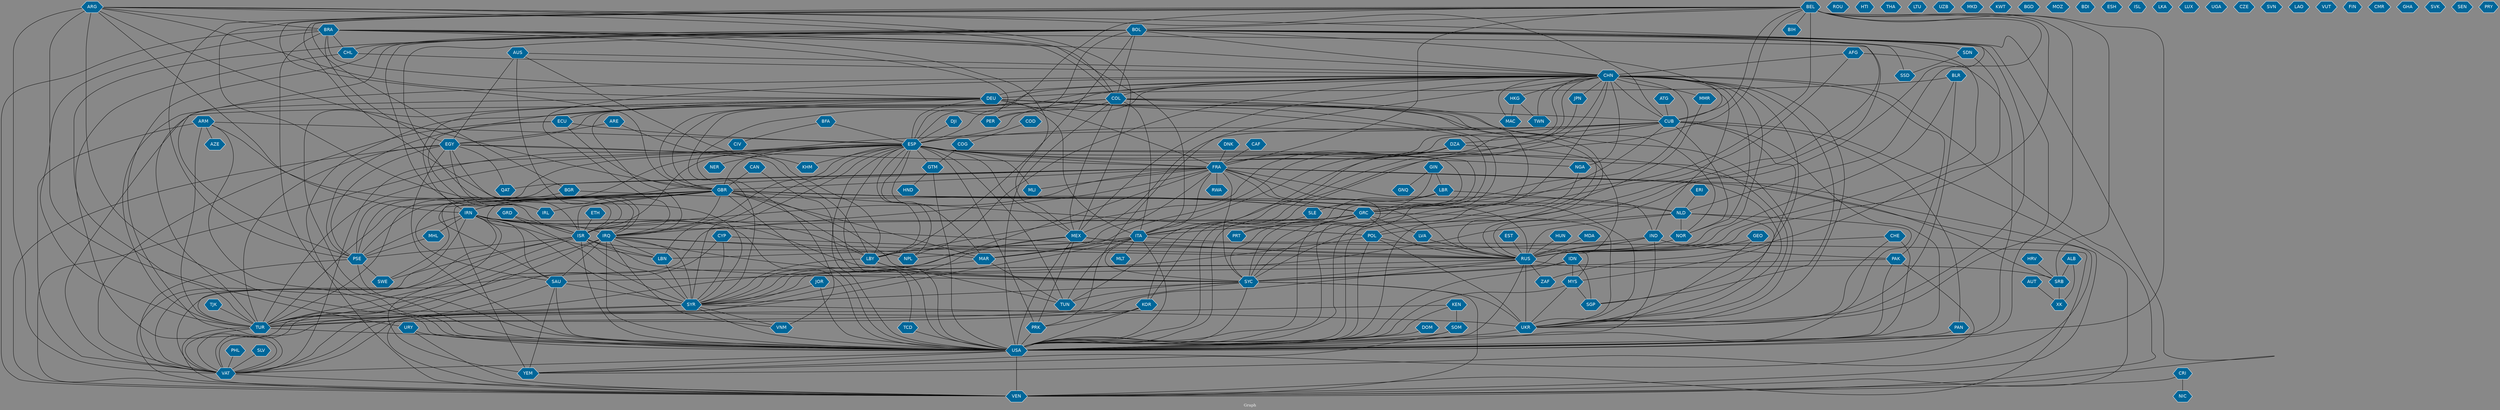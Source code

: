 // Countries together in item graph
graph {
	graph [bgcolor="#888888" fontcolor=white fontsize=12 label="Graph" outputorder=edgesfirst overlap=prism]
	node [color=white fillcolor="#006699" fontcolor=white fontname=Helvetica shape=hexagon style=filled]
	edge [arrowhead=open color=black fontcolor=white fontname=Courier fontsize=12]
		SYR [label=SYR]
		TUR [label=TUR]
		UKR [label=UKR]
		BRA [label=BRA]
		AFG [label=AFG]
		ARG [label=ARG]
		NER [label=NER]
		MAR [label=MAR]
		CHN [label=CHN]
		USA [label=USA]
		RUS [label=RUS]
		ISR [label=ISR]
		PSE [label=PSE]
		FRA [label=FRA]
		ITA [label=ITA]
		BOL [label=BOL]
		KEN [label=KEN]
		IDN [label=IDN]
		MYS [label=MYS]
		SAU [label=SAU]
		GRC [label=GRC]
		GBR [label=GBR]
		DEU [label=DEU]
		MEX [label=MEX]
		HKG [label=HKG]
		SOM [label=SOM]
		CRI [label=CRI]
		JOR [label=JOR]
		LBR [label=LBR]
		VAT [label=VAT]
		ROU [label=ROU]
		CAN [label=CAN]
		CHL [label=CHL]
		IRQ [label=IRQ]
		LBY [label=LBY]
		VNM [label=VNM]
		URY [label=URY]
		IRN [label=IRN]
		GIN [label=GIN]
		VEN [label=VEN]
		YEM [label=YEM]
		DNK [label=DNK]
		DZA [label=DZA]
		POL [label=POL]
		BLR [label=BLR]
		PAK [label=PAK]
		NPL [label=NPL]
		ESP [label=ESP]
		CUB [label=CUB]
		NLD [label=NLD]
		HTI [label=HTI]
		EGY [label=EGY]
		BEL [label=BEL]
		TUN [label=TUN]
		COL [label=COL]
		SRB [label=SRB]
		PRT [label=PRT]
		SYC [label=SYC]
		PRK [label=PRK]
		JPN [label=JPN]
		LBN [label=LBN]
		AUS [label=AUS]
		THA [label=THA]
		IRL [label=IRL]
		CYP [label=CYP]
		NOR [label=NOR]
		ZAF [label=ZAF]
		ECU [label=ECU]
		SLE [label=SLE]
		NIC [label=NIC]
		MAC [label=MAC]
		PHL [label=PHL]
		IND [label=IND]
		KOR [label=KOR]
		QAT [label=QAT]
		NGA [label=NGA]
		CHE [label=CHE]
		PER [label=PER]
		KHM [label=KHM]
		COG [label=COG]
		SDN [label=SDN]
		BFA [label=BFA]
		BIH [label=BIH]
		BGR [label=BGR]
		ARM [label=ARM]
		SWE [label=SWE]
		LVA [label=LVA]
		LTU [label=LTU]
		SGP [label=SGP]
		PAN [label=PAN]
		UZB [label=UZB]
		TWN [label=TWN]
		MLI [label=MLI]
		XK [label=XK]
		HUN [label=HUN]
		MKD [label=MKD]
		KWT [label=KWT]
		BGD [label=BGD]
		MOZ [label=MOZ]
		GTM [label=GTM]
		MHL [label=MHL]
		SLV [label=SLV]
		TCD [label=TCD]
		SSD [label=SSD]
		HND [label=HND]
		BDI [label=BDI]
		DOM [label=DOM]
		MLT [label=MLT]
		HRV [label=HRV]
		CAF [label=CAF]
		ARE [label=ARE]
		ESH [label=ESH]
		ETH [label=ETH]
		ISL [label=ISL]
		LKA [label=LKA]
		ERI [label=ERI]
		MDA [label=MDA]
		LUX [label=LUX]
		GEO [label=GEO]
		MMR [label=MMR]
		UGA [label=UGA]
		ATG [label=ATG]
		ALB [label=ALB]
		CZE [label=CZE]
		RWA [label=RWA]
		GNQ [label=GNQ]
		AUT [label=AUT]
		SVN [label=SVN]
		EST [label=EST]
		COD [label=COD]
		LAO [label=LAO]
		VUT [label=VUT]
		FIN [label=FIN]
		GRD [label=GRD]
		CMR [label=CMR]
		GHA [label=GHA]
		DJI [label=DJI]
		SVK [label=SVK]
		AZE [label=AZE]
		SEN [label=SEN]
		CIV [label=CIV]
		PRY [label=PRY]
		TJK [label=TJK]
			FRA -- MLI [weight=1]
			ISR -- SYC [weight=2]
			ARG -- COL [weight=1]
			IDN -- MYS [weight=5]
			COL -- VAT [weight=3]
			USA -- VAT [weight=8]
			GRC -- USA [weight=2]
			CHN -- NPL [weight=4]
			DEU -- POL [weight=2]
			ARG -- USA [weight=2]
			BRA -- ESP [weight=3]
			CAN -- GBR [weight=2]
			GRD -- SYR [weight=1]
			CHN -- MEX [weight=2]
			CHE -- USA [weight=4]
			HKG -- TWN [weight=1]
			IRN -- LBY [weight=1]
			CHN -- PRK [weight=1]
			LBY -- USA [weight=13]
			ARG -- DEU [weight=1]
			BEL -- PSE [weight=1]
			FRA -- YEM [weight=5]
			USA -- YEM [weight=11]
			DJI -- ESP [weight=2]
			TJK -- TUR [weight=1]
			ARG -- URY [weight=1]
			MEX -- PRK [weight=1]
			CAF -- FRA [weight=1]
			DEU -- IRL [weight=2]
			KOR -- PRK [weight=5]
			NGA -- USA [weight=2]
			KOR -- USA [weight=2]
			ESP -- SAU [weight=1]
			EGY -- PSE [weight=12]
			CHN -- IRQ [weight=2]
			ARG -- IRN [weight=2]
			ESP -- UKR [weight=3]
			CHN -- IND [weight=14]
			KOR -- VAT [weight=1]
			COL -- ITA [weight=1]
			DZA -- MAR [weight=1]
			NLD -- UKR [weight=3]
			BEL -- BGR [weight=1]
			SYC -- UKR [weight=4]
			BEL -- CUB [weight=1]
			LBN -- SYR [weight=12]
			RUS -- SRB [weight=3]
			ESP -- SYR [weight=3]
			CHN -- FRA [weight=2]
			GRC -- UKR [weight=1]
			CUB -- VAT [weight=10]
			BOL -- VAT [weight=7]
			ARE -- LBY [weight=2]
			KEN -- USA [weight=1]
			CHL -- VAT [weight=1]
			IRN -- RUS [weight=7]
			BOL -- CHN [weight=4]
			GBR -- SWE [weight=1]
			DEU -- GRC [weight=31]
			CHN -- ITA [weight=2]
			NLD -- USA [weight=1]
			FRA -- SYR [weight=6]
			MEX -- USA [weight=15]
			IRQ -- SYC [weight=2]
			SOM -- USA [weight=4]
			LBR -- NLD [weight=1]
			FRA -- RUS [weight=10]
			GBR -- RUS [weight=7]
			IND -- SYC [weight=6]
			EGY -- IRQ [weight=1]
			POL -- RUS [weight=7]
			MEX -- VAT [weight=4]
			ARM -- VAT [weight=3]
			RUS -- SYC [weight=4]
			GBR -- USA [weight=13]
			ITA -- LBY [weight=2]
			GIN -- LBR [weight=2]
			SYR -- USA [weight=47]
			CUB -- FRA [weight=7]
			BEL -- SRB [weight=1]
			DEU -- ECU [weight=1]
			ISR -- SYR [weight=11]
			IRQ -- USA [weight=68]
			HKG -- MAC [weight=1]
			FRA -- IRQ [weight=10]
			GTM -- HND [weight=2]
			BRA -- COL [weight=1]
			ARG -- GBR [weight=2]
			BLR -- DEU [weight=1]
			GRD -- ISR [weight=1]
			BEL -- GRC [weight=21]
			BOL -- PSE [weight=7]
			COL -- USA [weight=2]
			POL -- UKR [weight=1]
			JOR -- USA [weight=1]
			GRC -- SYC [weight=5]
			CHN -- NOR [weight=2]
			ITA -- SYC [weight=2]
			BEL -- NLD [weight=1]
			EGY -- TUR [weight=1]
			IND -- NPL [weight=4]
			BRA -- DEU [weight=1]
			COL -- MEX [weight=2]
			EGY -- FRA [weight=2]
			CUB -- MEX [weight=1]
			CUB -- PAN [weight=3]
			MEX -- VEN [weight=2]
			ESP -- PRT [weight=5]
			CAN -- USA [weight=1]
			BRA -- RUS [weight=1]
			GBR -- YEM [weight=3]
			RUS -- TUR [weight=1]
			CHN -- TUR [weight=1]
			SLE -- USA [weight=1]
			FRA -- MAR [weight=4]
			FRA -- IND [weight=1]
			BOL -- IRL [weight=1]
			HRV -- SRB [weight=5]
			SYC -- USA [weight=2]
			ESP -- PRK [weight=1]
			GBR -- GRC [weight=3]
			TUR -- USA [weight=11]
			CHN -- ESP [weight=1]
			DEU -- ESP [weight=2]
			ISR -- LBN [weight=14]
			IRN -- SYC [weight=1]
			ESP -- TCD [weight=1]
			BEL -- USA [weight=1]
			ITA -- MAR [weight=2]
			COL -- CUB [weight=6]
			EGY -- QAT [weight=1]
			ESP -- TUR [weight=2]
			EGY -- VEN [weight=1]
			CYP -- SYR [weight=1]
			ALB -- XK [weight=1]
			EGY -- ISR [weight=10]
			DOM -- USA [weight=1]
			ISR -- TUR [weight=4]
			GBR -- LBY [weight=2]
			IRQ -- RUS [weight=1]
			BLR -- UKR [weight=12]
			DEU -- EGY [weight=1]
			CHN -- JPN [weight=3]
			GIN -- SLE [weight=1]
			FRA -- SYC [weight=3]
			IRQ -- SAU [weight=4]
			IRQ -- SYR [weight=18]
			ISR -- USA [weight=21]
			ECU -- GBR [weight=2]
			BOL -- SSD [weight=2]
			KEN -- SOM [weight=3]
			BEL -- BIH [weight=1]
			COL -- NOR [weight=1]
			MYS -- UKR [weight=5]
			BEL -- GBR [weight=6]
			POL -- USA [weight=4]
			BOL -- USA [weight=2]
			ECU -- VAT [weight=1]
			GBR -- SYR [weight=3]
			USA -- VEN [weight=19]
			CUB -- ITA [weight=1]
			ISR -- PSE [weight=264]
			IND -- PAK [weight=3]
			ESP -- MLI [weight=1]
			ESP -- FRA [weight=3]
			NLD -- RUS [weight=2]
			BRA -- ITA [weight=1]
			CHN -- MMR [weight=1]
			BOL -- ISR [weight=2]
			ESP -- TUN [weight=12]
			TCD -- USA [weight=2]
			VAT -- VEN [weight=4]
			GBR -- NLD [weight=2]
			CHN -- MYS [weight=3]
			DEU -- IRQ [weight=3]
			IRN -- TUR [weight=3]
			CHN -- SGP [weight=1]
			IRN -- SAU [weight=6]
			BOL -- COL [weight=5]
			BOL -- RUS [weight=8]
			CHN -- NGA [weight=1]
			DZA -- RUS [weight=1]
			CUB -- SGP [weight=1]
			ESP -- GTM [weight=3]
			FRA -- RWA [weight=3]
			BGR -- GRC [weight=1]
			ESP -- LBY [weight=4]
			IRQ -- TUR [weight=2]
			ARG -- BRA [weight=1]
			ESP -- KHM [weight=1]
			JPN -- KOR [weight=1]
			BFA -- CIV [weight=1]
			BEL -- SYR [weight=2]
			MDA -- RUS [weight=1]
			ATG -- CUB [weight=1]
			CHE -- UKR [weight=5]
			FRA -- QAT [weight=2]
			ECU -- ESP [weight=1]
			BEL -- RUS [weight=18]
			CUB -- USA [weight=75]
			PAN -- USA [weight=4]
			SRB -- XK [weight=3]
			CHN -- VEN [weight=1]
			LBR -- SLE [weight=2]
			COD -- COG [weight=1]
			CUB -- NOR [weight=1]
			FRA -- UKR [weight=13]
			ESP -- LBN [weight=3]
			ESP -- NER [weight=1]
			CRI -- NIC [weight=3]
			CHN -- HKG [weight=17]
			ITA -- VEN [weight=1]
			ALB -- SRB [weight=2]
			SYR -- TUR [weight=26]
			CHN -- MAC [weight=1]
			CHE -- RUS [weight=3]
			BRA -- TUR [weight=1]
			LBY -- SYR [weight=1]
			SAU -- YEM [weight=23]
			ESP -- PSE [weight=3]
			MAR -- TUN [weight=2]
			AUT -- XK [weight=2]
			ARM -- TUR [weight=4]
			ERI -- NLD [weight=1]
			IRQ -- VNM [weight=1]
			BOL -- TUR [weight=2]
			DEU -- GBR [weight=8]
			BRA -- USA [weight=8]
			ARG -- VAT [weight=8]
			AUS -- IRQ [weight=2]
			SYR -- VNM [weight=1]
			CHN -- DEU [weight=3]
			SAU -- TUR [weight=2]
			LBR -- USA [weight=3]
			FRA -- VEN [weight=1]
			JOR -- SYR [weight=2]
			EST -- RUS [weight=1]
			CUB -- SYC [weight=2]
			ARM -- ISR [weight=1]
			PRK -- USA [weight=16]
			SAU -- SYR [weight=2]
			PAK -- YEM [weight=3]
			COL -- PER [weight=1]
			ESP -- MEX [weight=3]
			CYP -- RUS [weight=1]
			AUS -- EGY [weight=2]
			GBR -- SYC [weight=1]
			GTM -- USA [weight=2]
			IRN -- VEN [weight=2]
			SLV -- VAT [weight=2]
			LVA -- RUS [weight=1]
			IND -- USA [weight=5]
			CHN -- TWN [weight=1]
			ISR -- VAT [weight=3]
			DZA -- FRA [weight=6]
			CHN -- VNM [weight=4]
			URY -- USA [weight=6]
			EGY -- USA [weight=5]
			CHL -- CHN [weight=1]
			GBR -- IRL [weight=1]
			NLD -- SYR [weight=1]
			SYC -- TUR [weight=1]
			BEL -- ITA [weight=2]
			DEU -- SYC [weight=1]
			FRA -- GRC [weight=10]
			IRN -- PSE [weight=1]
			IRN -- YEM [weight=4]
			IDN -- SYC [weight=1]
			ISR -- SWE [weight=1]
			BGR -- TUR [weight=1]
			FRA -- USA [weight=14]
			CRI -- VEN [weight=1]
			FRA -- GBR [weight=3]
			IRN -- IRQ [weight=17]
			ESP -- GRC [weight=11]
			MEX -- RUS [weight=1]
			ESP -- VEN [weight=9]
			BOL -- LBY [weight=1]
			BOL -- UKR [weight=10]
			ETH -- ISR [weight=4]
			RUS -- UKR [weight=281]
			ITA -- USA [weight=2]
			GRC -- PRT [weight=1]
			IRN -- USA [weight=55]
			FRA -- PSE [weight=4]
			GBR -- POL [weight=4]
			DZA -- TUN [weight=2]
			ESP -- USA [weight=1]
			CHN -- KOR [weight=4]
			BEL -- UKR [weight=7]
			GEO -- RUS [weight=2]
			DEU -- UKR [weight=31]
			ITA -- LBN [weight=1]
			GIN -- GNQ [weight=1]
			TUR -- VEN [weight=1]
			HUN -- RUS [weight=2]
			DEU -- TUR [weight=4]
			COG -- GTM [weight=1]
			ARG -- MEX [weight=1]
			RUS -- USA [weight=80]
			FRA -- ITA [weight=15]
			DNK -- FRA [weight=2]
			BRA -- VEN [weight=3]
			CHN -- SYR [weight=2]
			FRA -- ISR [weight=4]
			BRA -- CHN [weight=4]
			AUS -- CHN [weight=1]
			CHN -- PAK [weight=1]
			BEL -- FRA [weight=14]
			IRQ -- VAT [weight=1]
			SYC -- TUN [weight=1]
			COL -- ESP [weight=5]
			GBR -- IRN [weight=2]
			SYR -- VAT [weight=1]
			PHL -- VAT [weight=1]
			RUS -- ZAF [weight=1]
			LBY -- TUN [weight=4]
			CYP -- TUR [weight=4]
			MYS -- USA [weight=4]
			IRQ -- LBN [weight=1]
			AFG -- USA [weight=19]
			ARG -- RUS [weight=2]
			TUR -- VAT [weight=1]
			PSE -- VAT [weight=10]
			ITA -- MLT [weight=1]
			IRN -- ISR [weight=17]
			ARG -- CUB [weight=1]
			GBR -- PSE [weight=6]
			SDN -- SSD [weight=8]
			GBR -- MAR [weight=2]
			ARE -- EGY [weight=3]
			AFG -- SYC [weight=3]
			BOL -- CUB [weight=1]
			URY -- VEN [weight=1]
			AUS -- KHM [weight=1]
			POL -- VAT [weight=2]
			PSE -- SWE [weight=6]
			ARM -- USA [weight=1]
			BEL -- ISR [weight=3]
			DEU -- RUS [weight=28]
			BRA -- MEX [weight=3]
			CHN -- USA [weight=44]
			NLD -- NOR [weight=1]
			ESP -- NGA [weight=1]
			GRC -- TUR [weight=1]
			CHN -- GBR [weight=2]
			NOR -- RUS [weight=1]
			KEN -- VAT [weight=1]
			CHN -- COL [weight=3]
			RUS -- SYR [weight=3]
			ESP -- NPL [weight=15]
			DEU -- ITA [weight=7]
			GBR -- ISR [weight=1]
			COL -- VEN [weight=2]
			CHN -- RUS [weight=15]
			CHN -- GRC [weight=1]
			FRA -- SAU [weight=4]
			UKR -- USA [weight=35]
			GRC -- ISR [weight=1]
			PSE -- USA [weight=10]
			MHL -- PSE [weight=2]
			BOL -- POL [weight=2]
			MAR -- SYR [weight=1]
			IDN -- SGP [weight=2]
			MEX -- MYS [weight=1]
			GBR -- IRQ [weight=12]
			CHN -- CUB [weight=1]
			GRC -- RUS [weight=12]
			DEU -- FRA [weight=31]
			CUB -- DZA [weight=1]
			BOL -- SDN [weight=2]
			PAK -- USA [weight=3]
			BRA -- CHL [weight=1]
			GRC -- LVA [weight=1]
			IRN -- MHL [weight=1]
			BOL -- VEN [weight=1]
			COL -- SYC [weight=1]
			SYR -- UKR [weight=2]
			DZA -- LBY [weight=3]
			DEU -- IRN [weight=2]
			BRA -- EGY [weight=1]
			CHN -- UKR [weight=1]
			MMR -- USA [weight=1]
			ARM -- ESP [weight=1]
			GEO -- UKR [weight=1]
			ESP -- SRB [weight=1]
			BOL -- PER [weight=3]
			ESP -- GBR [weight=7]
			ISR -- NPL [weight=1]
			EGY -- LBY [weight=11]
			IRQ -- MAR [weight=1]
			SDN -- ZAF [weight=4]
			ARM -- AZE [weight=1]
			CUB -- VEN [weight=9]
			ITA -- TUN [weight=2]
			GRC -- ITA [weight=5]
			ECU -- PSE [weight=1]
			AFG -- CHN [weight=2]
			IDN -- USA [weight=1]
			ESP -- ISR [weight=9]
			SYC -- SYR [weight=1]
			IND -- RUS [weight=2]
			GBR -- TUR [weight=1]
			SOM -- YEM [weight=1]
			BEL -- BOL [weight=1]
			MYS -- SGP [weight=1]
			GBR -- UKR [weight=2]
			ITA -- VAT [weight=2]
			SYC -- VEN [weight=2]
			DEU -- USA [weight=31]
			PAK -- SAU [weight=3]
			ESP -- IRQ [weight=1]
			BFA -- ESP [weight=1]
			ESP -- MAR [weight=2]
			BOL -- CHL [weight=10]
			BEL -- ESP [weight=2]
			BLR -- RUS [weight=5]
			CUB -- ESP [weight=5]
			IRN -- LBN [weight=1]
			SAU -- USA [weight=10]
}